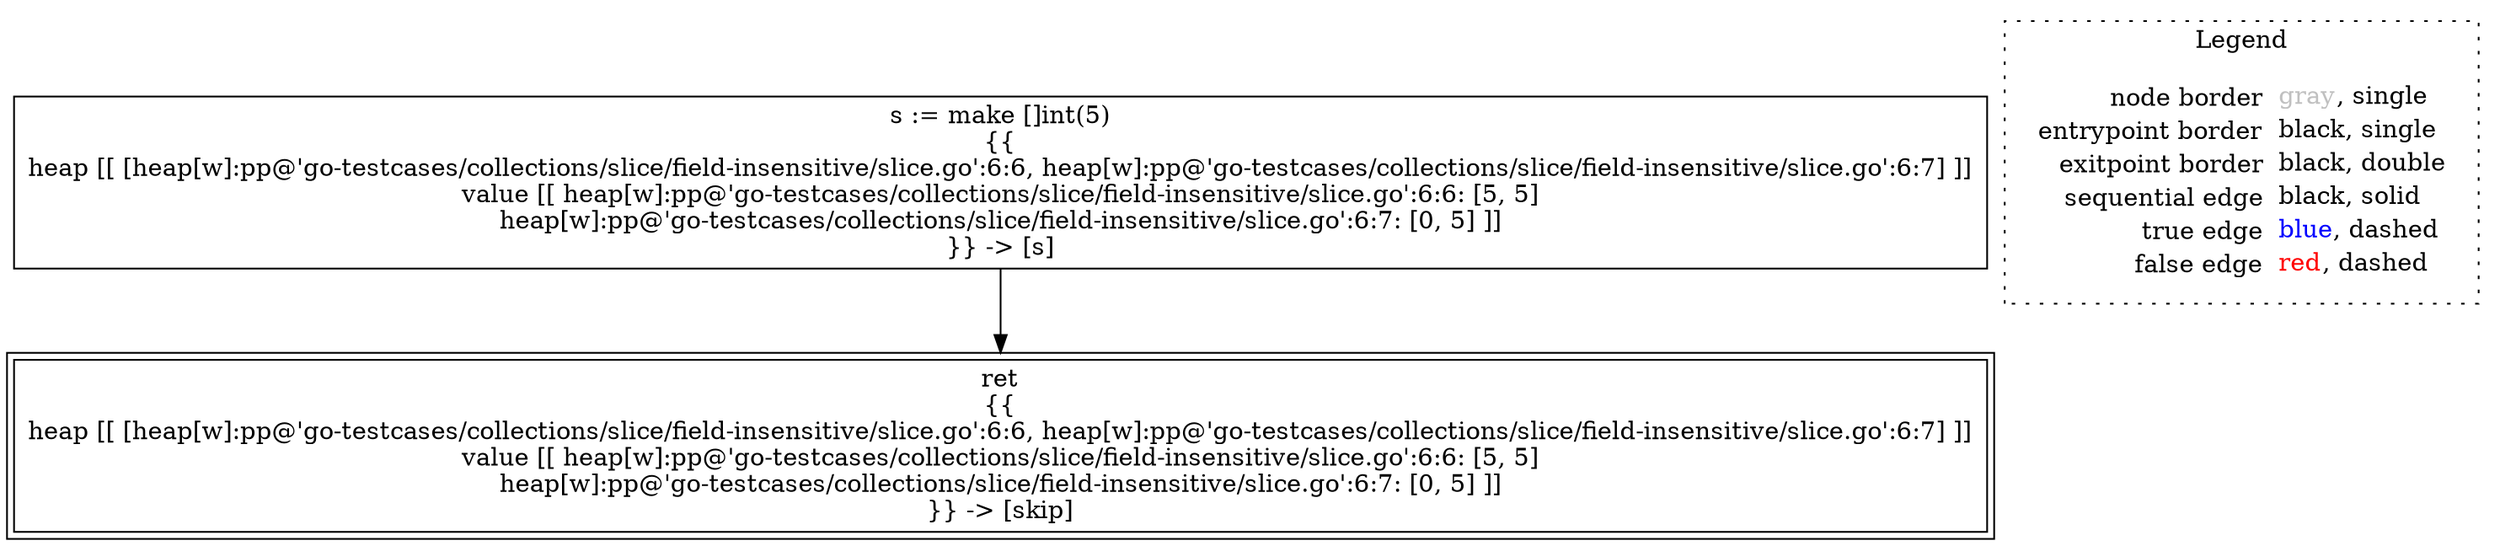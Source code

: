 digraph {
	"node0" [shape="rect",color="black",label=<s := make []int(5)<BR/>{{<BR/>heap [[ [heap[w]:pp@'go-testcases/collections/slice/field-insensitive/slice.go':6:6, heap[w]:pp@'go-testcases/collections/slice/field-insensitive/slice.go':6:7] ]]<BR/>value [[ heap[w]:pp@'go-testcases/collections/slice/field-insensitive/slice.go':6:6: [5, 5]<BR/>heap[w]:pp@'go-testcases/collections/slice/field-insensitive/slice.go':6:7: [0, 5] ]]<BR/>}} -&gt; [s]>];
	"node1" [shape="rect",color="black",peripheries="2",label=<ret<BR/>{{<BR/>heap [[ [heap[w]:pp@'go-testcases/collections/slice/field-insensitive/slice.go':6:6, heap[w]:pp@'go-testcases/collections/slice/field-insensitive/slice.go':6:7] ]]<BR/>value [[ heap[w]:pp@'go-testcases/collections/slice/field-insensitive/slice.go':6:6: [5, 5]<BR/>heap[w]:pp@'go-testcases/collections/slice/field-insensitive/slice.go':6:7: [0, 5] ]]<BR/>}} -&gt; [skip]>];
	"node0" -> "node1" [color="black"];
subgraph cluster_legend {
	label="Legend";
	style=dotted;
	node [shape=plaintext];
	"legend" [label=<<table border="0" cellpadding="2" cellspacing="0" cellborder="0"><tr><td align="right">node border&nbsp;</td><td align="left"><font color="gray">gray</font>, single</td></tr><tr><td align="right">entrypoint border&nbsp;</td><td align="left"><font color="black">black</font>, single</td></tr><tr><td align="right">exitpoint border&nbsp;</td><td align="left"><font color="black">black</font>, double</td></tr><tr><td align="right">sequential edge&nbsp;</td><td align="left"><font color="black">black</font>, solid</td></tr><tr><td align="right">true edge&nbsp;</td><td align="left"><font color="blue">blue</font>, dashed</td></tr><tr><td align="right">false edge&nbsp;</td><td align="left"><font color="red">red</font>, dashed</td></tr></table>>];
}

}
